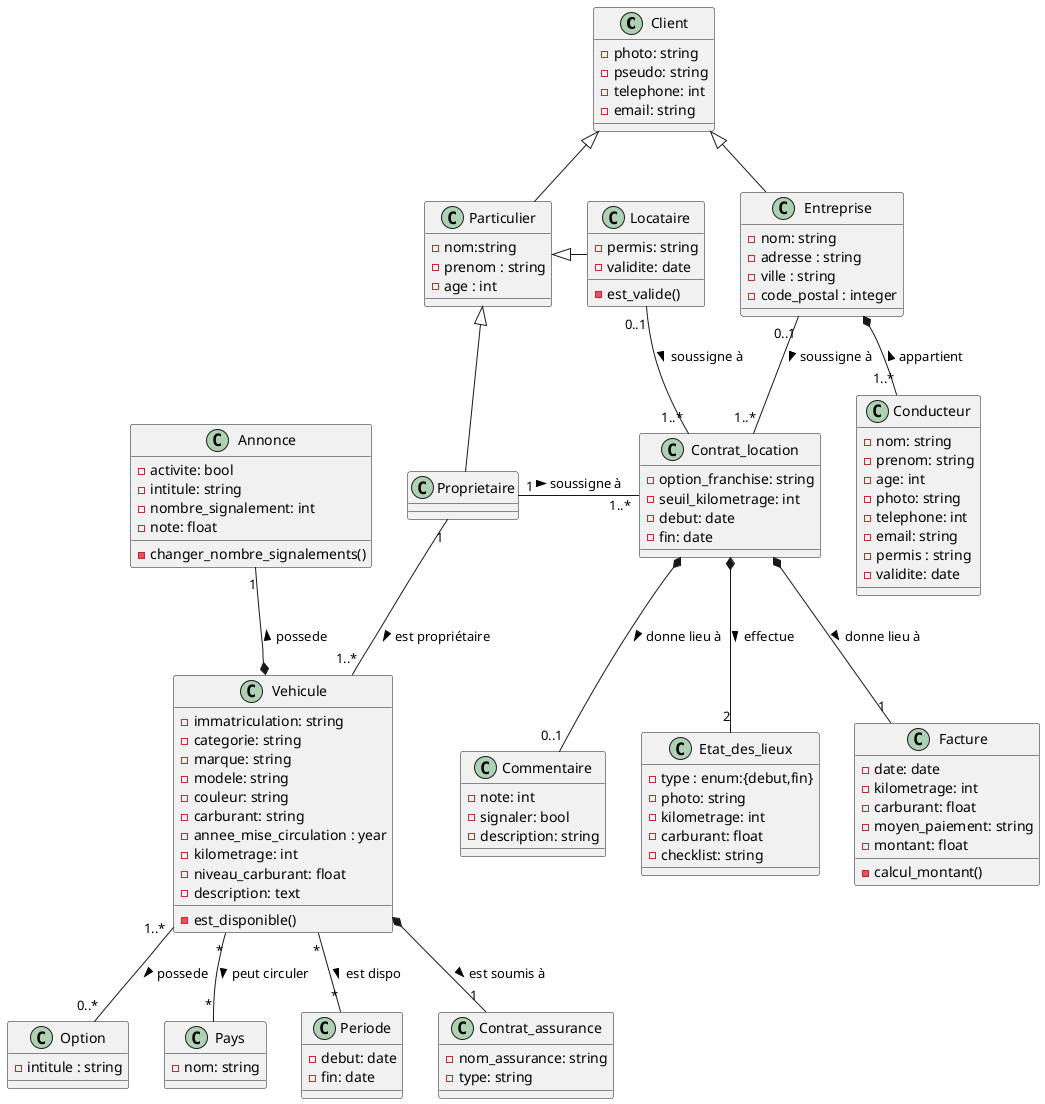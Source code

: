 @startuml
class Client {
    - photo: string
    - pseudo: string
    - telephone: int
    - email: string
}
    
class Particulier {
    -nom:string
    -prenom : string
    -age : int
}

class Locataire {
    - permis: string
    - validite: date
    - est_valide()
}

class Proprietaire {
}

class Entreprise {
    - nom: string
    - adresse : string
    - ville : string
    - code_postal : integer
}

class Conducteur {
    - nom: string
    - prenom: string
    - age: int
    - photo: string
    - telephone: int
    - email: string
    - permis : string
    - validite: date
}

class Vehicule {
    - immatriculation: string
    - categorie: string
    - marque: string
    - modele: string
    - couleur: string
    - carburant: string
    - annee_mise_circulation : year
    - kilometrage: int
    - niveau_carburant: float
    - description: text
    - est_disponible()
}

class Option{
    - intitule : string
}

class Pays {
    - nom: string 
}

class Periode {
    - debut: date
    - fin: date
}

class Contrat_assurance {
    - nom_assurance: string
    - type: string
}

class Contrat_location {
    - option_franchise: string
    - seuil_kilometrage: int
    - debut: date
    - fin: date
}

class Etat_des_lieux {
    - type : enum:{debut,fin}
    - photo: string
    - kilometrage: int
    - carburant: float
    - checklist: string
}

class Facture {
    - date: date
    - kilometrage: int
    - carburant: float
    - moyen_paiement: string
    - montant: float
    - calcul_montant()
}

class Commentaire {
    - note: int
    - signaler: bool
    - description: string
}

class Annonce {
    - activite: bool
    - intitule: string
    - nombre_signalement: int
    - note: float
    - changer_nombre_signalements()
}


Client <|-- Entreprise
Entreprise *-- "1..*" Conducteur : appartient <
Client <|-- Particulier
Particulier <|- Locataire
Particulier <|-- Proprietaire
Entreprise "0..1" -- "1..*" Contrat_location : soussigne à >
Proprietaire "1" - "1..*" Contrat_location : soussigne à >
Proprietaire "1" -- "1..*" Vehicule : est propriétaire >
Vehicule "*" -- "*" Periode : est dispo >
Vehicule "*" -- "*" Pays : peut circuler >
Vehicule *-- "1" Contrat_assurance : est soumis à >
Vehicule "1..*" -- "0..*" Option : possede >
Locataire "0..1" -- "1..*" Contrat_location : soussigne à >
Contrat_location  *-- "1" Facture : donne lieu à >
Contrat_location *-- "2" Etat_des_lieux : effectue >
Contrat_location *-- "0..1" Commentaire : donne lieu à >
Annonce "1" --* Vehicule : possede <
@enduml
